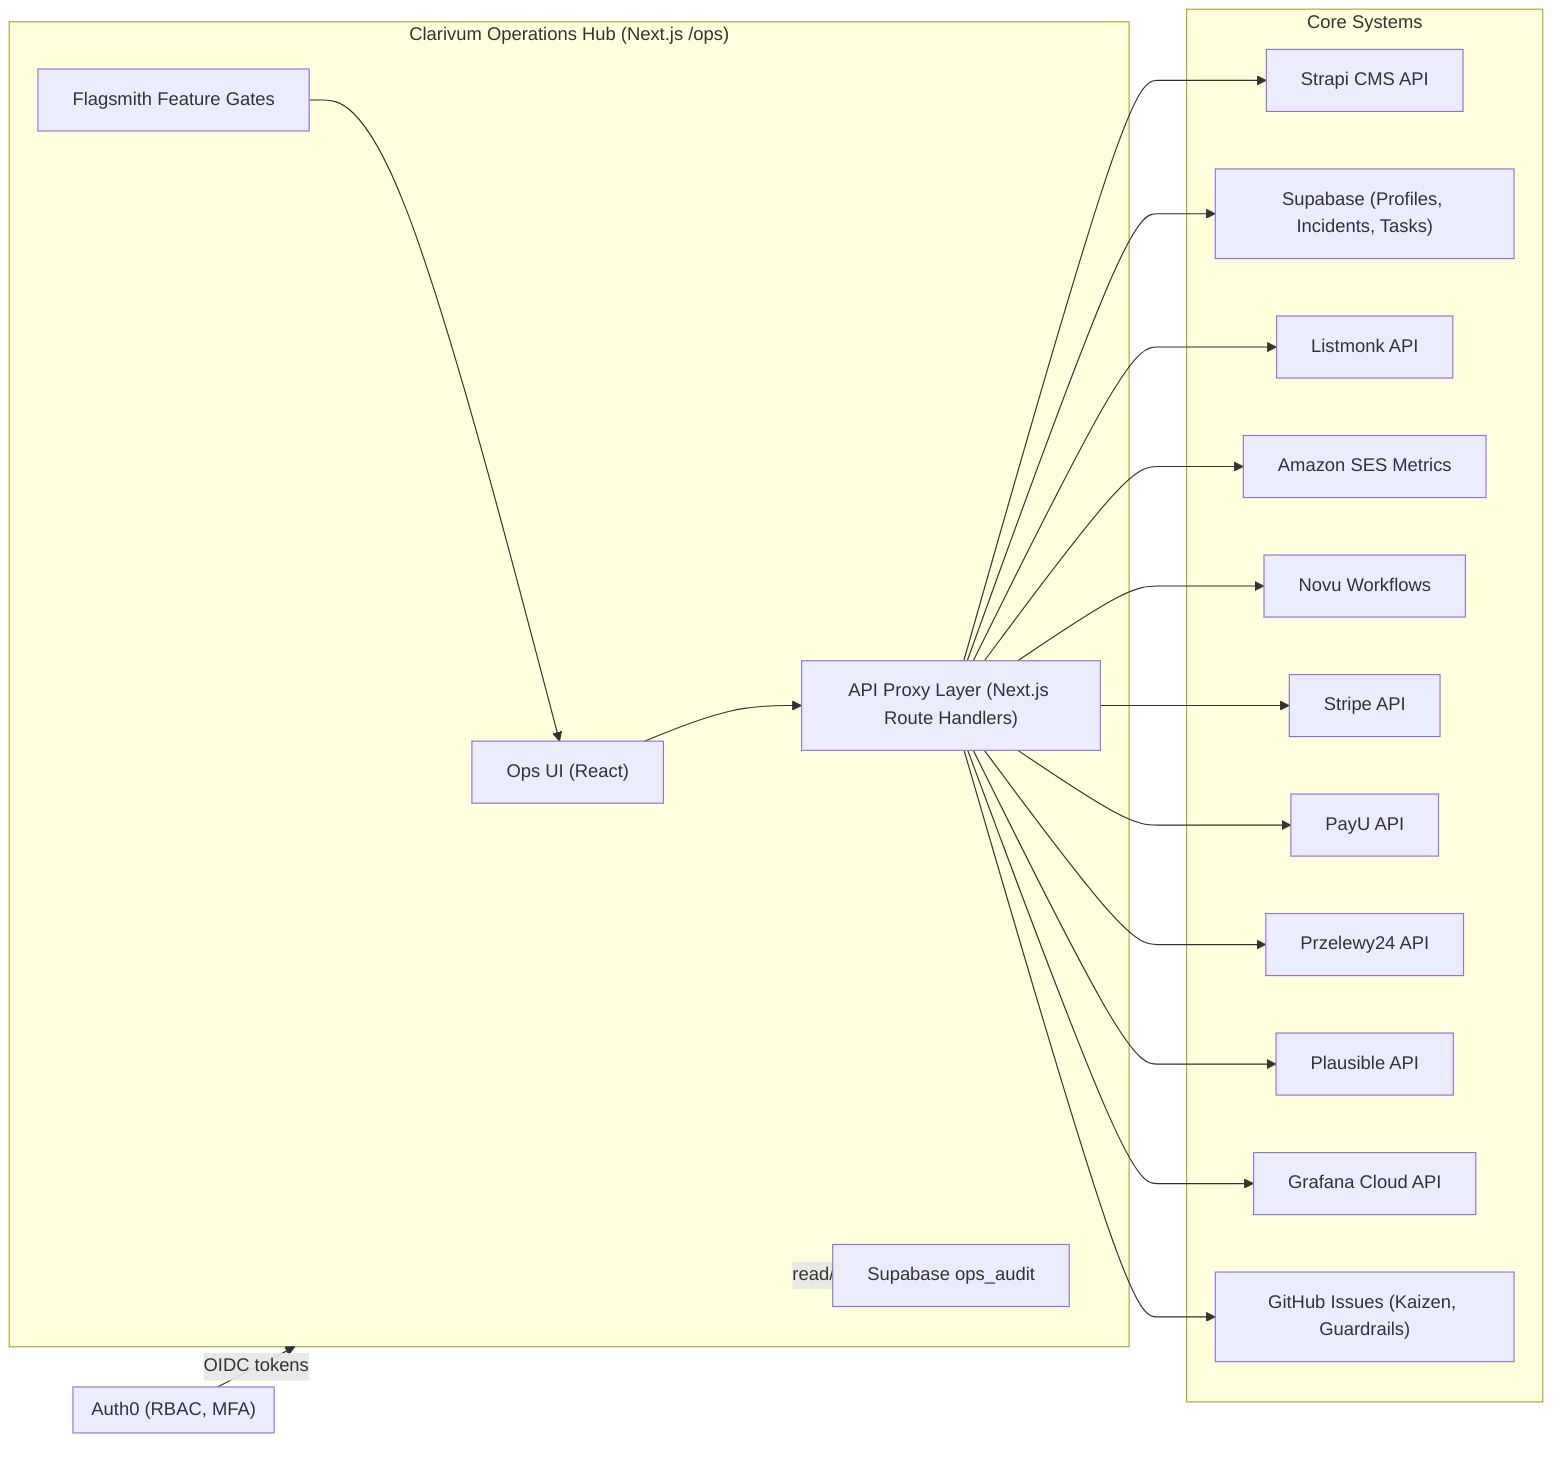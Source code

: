 flowchart LR
    subgraph Auth0["Auth0 (RBAC, MFA)"]
    end

    subgraph COH["Clarivum Operations Hub (Next.js /ops)"]
        direction TB
        UI["Ops UI (React)"]
        Proxy["API Proxy Layer (Next.js Route Handlers)"]
        Audit["Supabase ops_audit"]
        Flags["Flagsmith Feature Gates"]
    end

    subgraph DataSources["Core Systems"]
        Strapi["Strapi CMS API"]
        Supabase["Supabase (Profiles, Incidents, Tasks)"]
        Listmonk["Listmonk API"]
        SES["Amazon SES Metrics"]
        Novu["Novu Workflows"]
        Stripe["Stripe API"]
        PayU["PayU API"]
        P24["Przelewy24 API"]
        Plausible["Plausible API"]
        Grafana["Grafana Cloud API"]
        Github["GitHub Issues (Kaizen, Guardrails)"]
    end

    Auth0 -->|OIDC tokens| COH
    COH -->|read/write| Audit
    Flags --> UI
    UI --> Proxy
    Proxy --> Strapi
    Proxy --> Supabase
    Proxy --> Listmonk
    Proxy --> SES
    Proxy --> Novu
    Proxy --> Stripe
    Proxy --> PayU
    Proxy --> P24
    Proxy --> Plausible
    Proxy --> Grafana
    Proxy --> Github